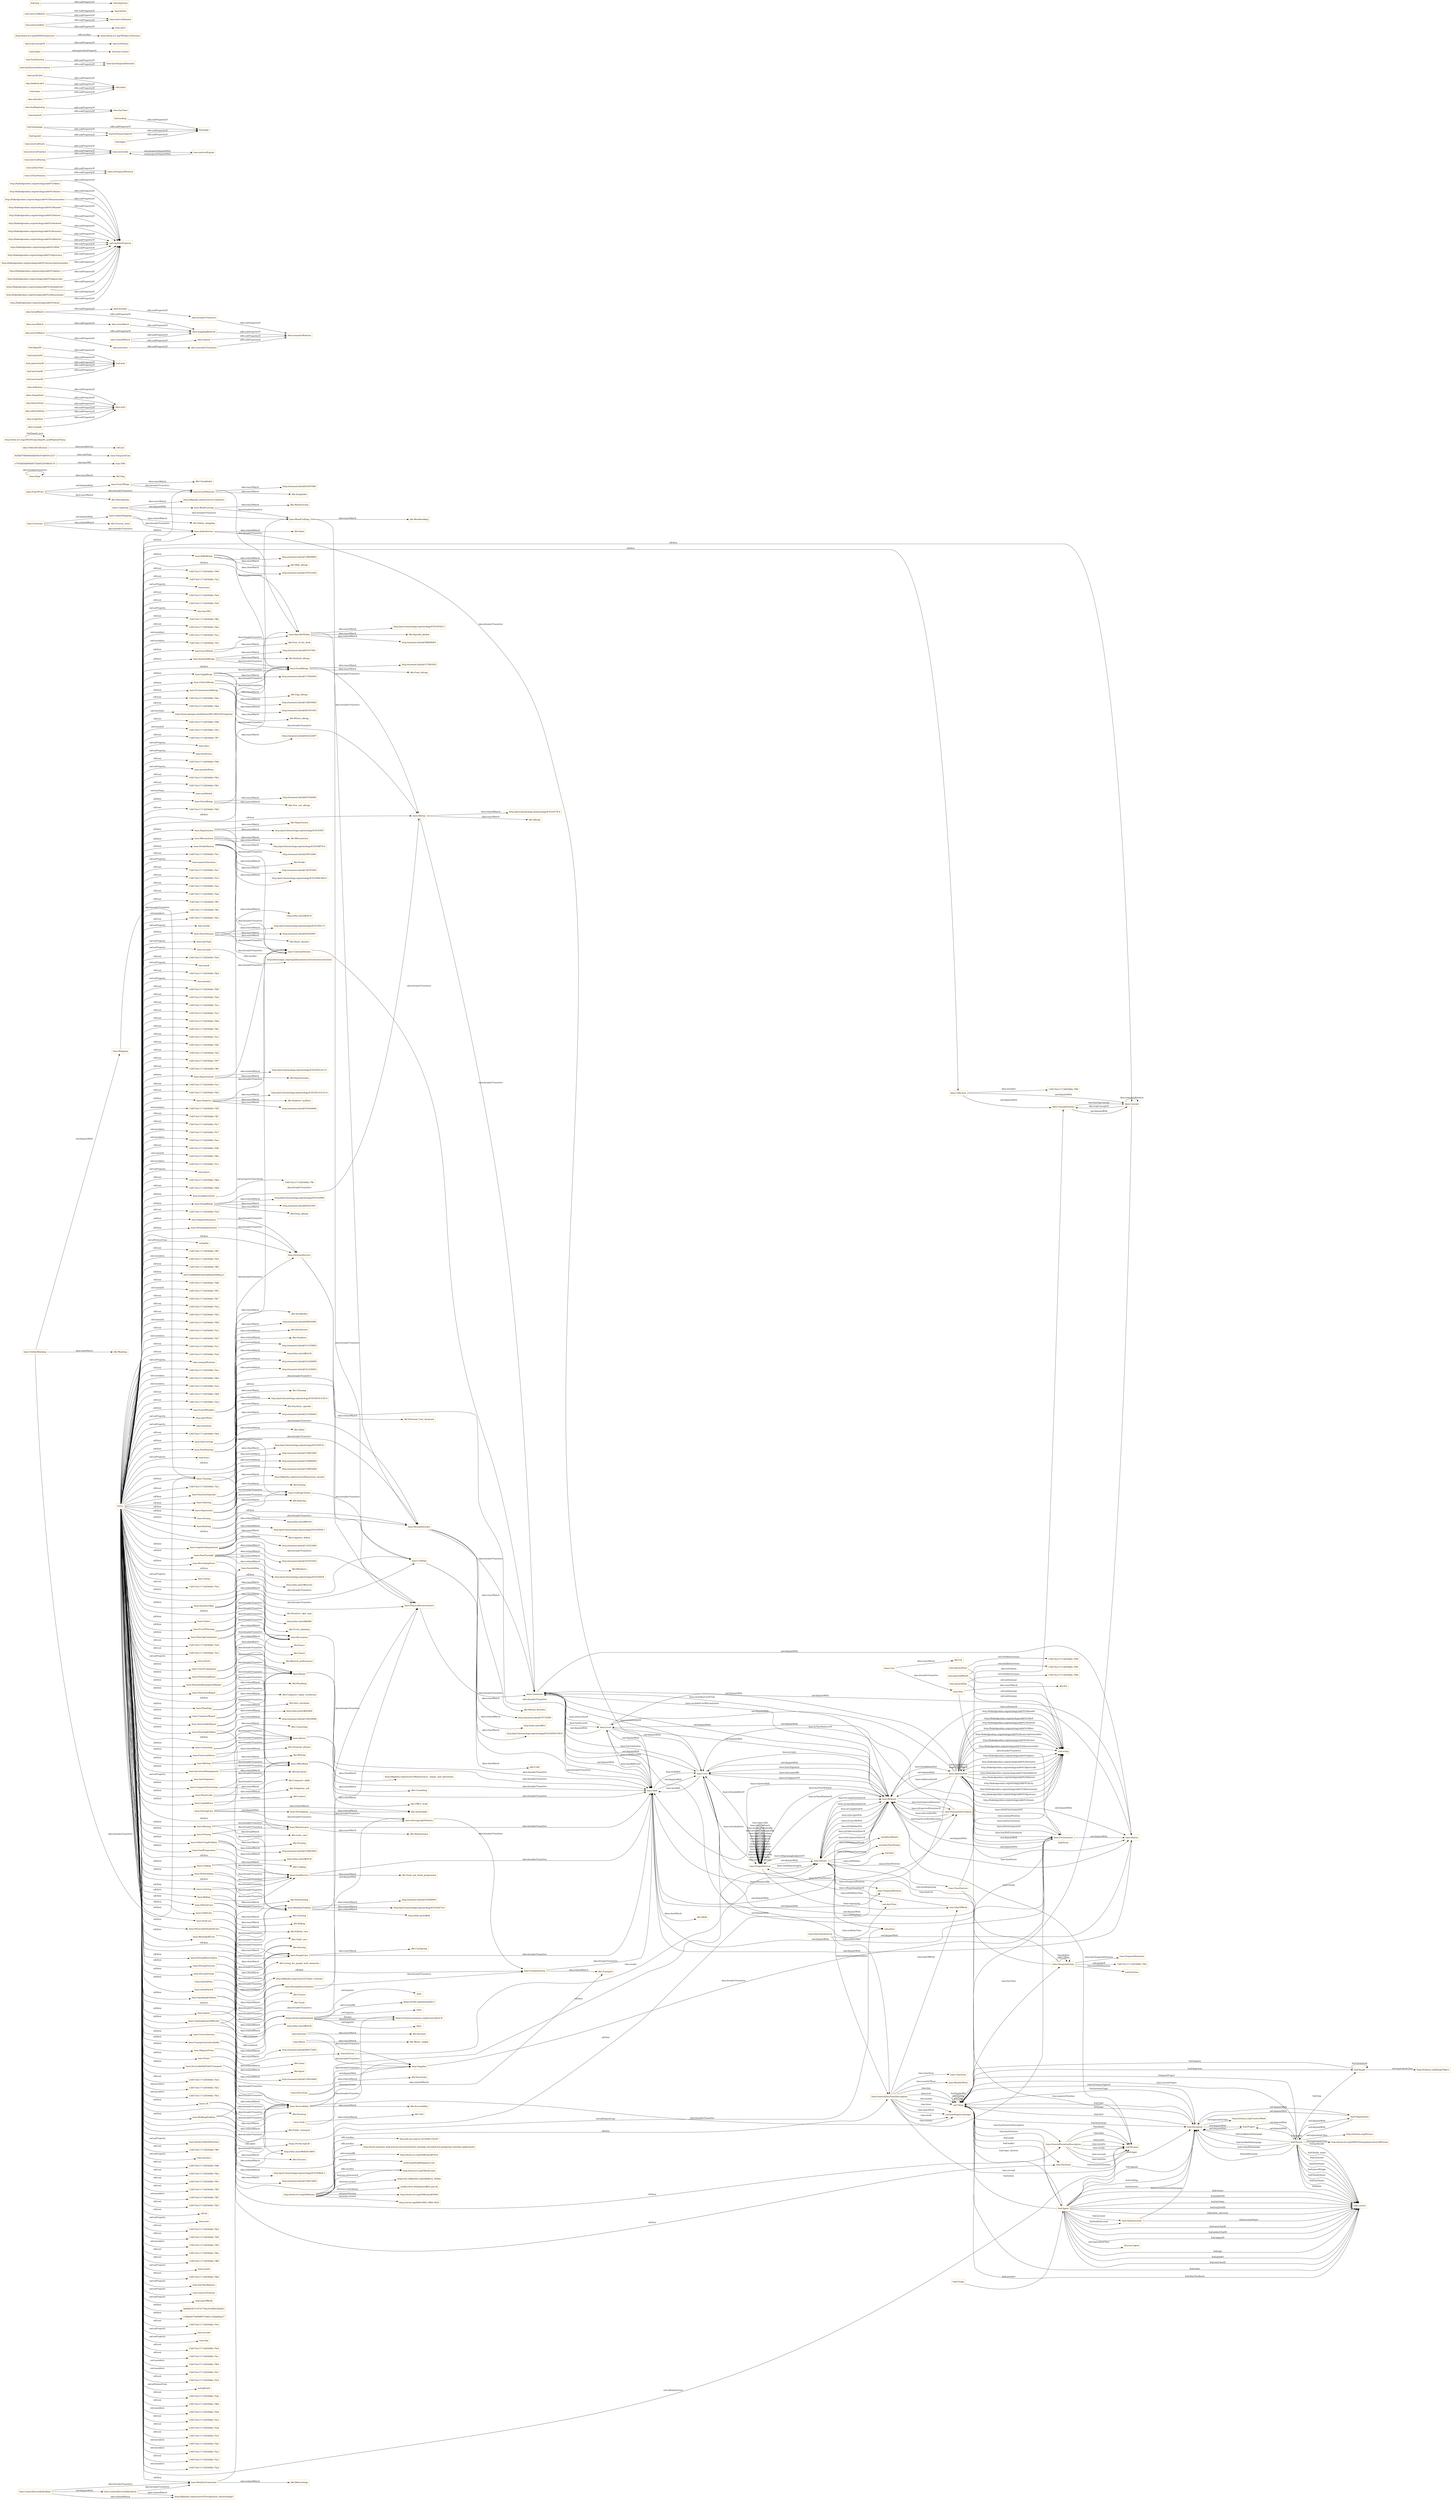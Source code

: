 digraph ar2dtool_diagram { 
rankdir=LR;
size="1501"
node [shape = rectangle, color="orange"]; "base:WalkingProblem" "base:Sports" "base:Mopping" "base:Diabetes" "base:Plumbing" "base:Cleaning" "base:Advice" "base:DrivingCars" "base:EnvironmentalAllergy" "base:InventoryManagement" "base:Hypotension" "base:Cooking" "base:PoorHearing" "base:EventPlanning" "base:CognitiveImpairment" "time:Instant" "base:HouseholdEquipmentRepair" "base:Allergy" "base:SalesService" "base:Rheumatism" "time:DayOfWeek" "base:CraftingClothes" "base:UnevenTerrain" "base:Crafting" "base:Carpeting" "base:TravelCompanion" "base:PersonalService" "base:Mowing" "base:DrivingHeavyVehicles" "time:ProperInterval" "base:Dogs" "base:Lift" "base:TransportationAvailable" "base:Recreation" "base:PerformingMusic" "base:PhysicallyDisabledCare" "base:Cats" "base:PhoneCalls" "base:DrivingTrucks" "base:FearOfDark" "base:PoorEyesight" "base:CommonDisease" "base:DancingCompanion" "base:DrivingTractors" "base:FearOfDogs" "base:MilkAllergy" "base:Groceries" "base:FoodPreparation" "base:DressingProblem" "base:SensitiveSkin" "base:RecordingNotes" "base:Tailoring" "base:Assembling" "base:Level" "base:Limitation" "base:ToiletUsingProblem" "base:SpecificPhobia" "base:Pruning" "base:DrivingWithTrailers" "base:StrokeHistory" "base:WoodCarving" "base:FearOfAnimals" "base:Maintenance" "base:AddressPart" "base:User" "base:Stairs" "base:MobilityProblem" "base:ComputerRepair" "base:Dishwashing" "base:SeafoodAllergy" "base:FoodAllergy" "base:ChildCare" "base:DrivingVans" "base:ClothesWashing" "base:OnlineShopping" "base:Accessibility" "base:ElderlyCare" "base:DrugAllergy" "base:HygieneAssitance" "base:MentallyIllCare" "base:Environment" "base:FoodService" "base:ClimbingStairsDifficulty" "base:Electricity" "base:EggAllergy" "base:Internet" "base:HeartDisease" "time:DurationDescription" "base:Transportation" "base:Status" "base:Counseling" "base:PeopleCare" "base:WeatherConstraint" "base:Writing" "base:FinancialAdvice" "base:Pets" "base:Water" "base:LimitedAccessibilityRain" "base:AutomobileRepair" "base:Games" "base:SickCare" "base:Tools" "base:GlutenAllergy" "base:SlipperyFloor" "base:Request" "base:FearOfCats" "base:MentalDisorder" "base:FearOfHeights" "base:Baking" "base:DrivingLightVehicles" "base:DressingAssistance" "base:OfficeWork" "base:PsychoticEpisode" "base:Hypertension" "base:SpeakingProblem" "base:NutsAllergy" "base:Knitting" "base:LimitedAccessibilitySnow" "base:ElectronicRepair" "base:AccessibleByPublicTransport" "base:Repair" "base:Skill" "base:Supplies" "base:HairCutting" "base:Catering" "base:LegalAdvice" "base:WoodCrafting" "base:ComputerProcessing" "base:PhysicalInconvenience" "base:Depression" "base:Sewing" "time:TimeZone" "time:GeneralDateTimeDescription" "time:DateTimeInterval" "time:TRS" "time:TemporalDuration" "time:Duration" "time:GeneralDurationDescription" "time:TimePosition" "time:TemporalPosition" "time:Interval" "time:TemporalEntity" "time:MonthOfYear" "e7054fd56d00d4973fa6025938fe0519" "9d38ef7686466ebbf36e016d059125e7" "time:TemporalUnit" "158574cf:17134f394fd:-7f8f" "skos:OrderedCollection" "skos:Collection" "skos:ConceptScheme" "skos:Concept" "foaf:Image" "foaf:Project" "foaf:Agent" "foaf:Document" "http://www.w3.org/2003/01/geo/wgs84_pos#SpatialThing" "foaf:OnlineAccount" "foaf:Person" "foaf:Organization" "foaf:Group" ; /*classes style*/
	"base:LimitedAccessibilityRain" -> "http://dbpedia.org/resource/Precipitation_(meteorology)" [ label = "skos:relatedMatch" ];
	"base:LimitedAccessibilityRain" -> "base:WeatherConstraint" [ label = "skos:broaderTransitive" ];
	"base:LimitedAccessibilityRain" -> "base:LimitedAccessibilitySnow" [ label = "owl:disjointWith" ];
	"base:FinancialAdvice" -> "dbr:Financial_adviser" [ label = "skos:relatedMatch" ];
	"base:FinancialAdvice" -> "base:Advice" [ label = "skos:broaderTransitive" ];
	"base:Water" -> "dbr:Water_supply" [ label = "skos:exactMatch" ];
	"base:Water" -> "base:Supplies" [ label = "skos:broaderTransitive" ];
	"skos:definition" -> "skos:note" [ label = "rdfs:subPropertyOf" ];
	"base:MobilityProblem" -> "http://who.int/icf#d4" [ label = "skos:relatedMatch" ];
	"base:MobilityProblem" -> "http://snomed.info/id/102490005" [ label = "skos:relatedMatch" ];
	"base:MobilityProblem" -> "http://purl.bioontology.org/ontology/ICD10/Z74.0" [ label = "skos:relatedMatch" ];
	"base:MobilityProblem" -> "base:PhysicalInconvenience" [ label = "skos:broaderTransitive" ];
	"foaf:skypeID" -> "foaf:nick" [ label = "rdfs:subPropertyOf" ];
	"skos:narrowerTransitive" -> "skos:semanticRelation" [ label = "rdfs:subPropertyOf" ];
	"http://linkedgeodata.org/ontology/addr%3Aflats" -> "owl:topDataProperty" [ label = "rdfs:subPropertyOf" ];
	"base:TransportationAvailable" -> "dbr:Transport" [ label = "skos:relatedMatch" ];
	"base:TransportationAvailable" -> "base:Accessibility" [ label = "skos:broaderTransitive" ];
	"base:DrivingLightVehicles" -> "base:Transportation" [ label = "skos:broaderTransitive" ];
	"base:FoodPreparation" -> "base:FoodService" [ label = "skos:broaderTransitive" ];
	"time:inDateTime" -> "time:inTemporalPosition" [ label = "rdfs:subPropertyOf" ];
	"base:Cats" -> "dbr:Cat" [ label = "skos:exactMatch" ];
	"base:Cats" -> "base:Pets" [ label = "skos:broaderTransitive" ];
	"base:PersonalService" -> "dbr:Personal_Care_Assistant" [ label = "skos:relatedMatch" ];
	"base:PersonalService" -> "base:Skill" [ label = "skos:broaderTransitive" ];
	"base:FearOfAnimals" -> "http://snomed.info/id/54307006" [ label = "skos:exactMatch" ];
	"base:FearOfAnimals" -> "dbr:Zoophobia" [ label = "skos:exactMatch" ];
	"base:FearOfAnimals" -> "base:SpecificPhobia" [ label = "skos:broaderTransitive" ];
	"base:Dishwashing" -> "dbr:Dishwashing" [ label = "skos:exactMatch" ];
	"base:Dishwashing" -> "base:FoodService" [ label = "skos:broaderTransitive" ];
	"base:SpecificPhobia" -> "http://snomed.info/id/386808001" [ label = "skos:relatedMatch" ];
	"base:SpecificPhobia" -> "http://purl.bioontology.org/ontology/ICD10/F40.2" [ label = "skos:exactMatch" ];
	"base:SpecificPhobia" -> "dbr:Specific_phobia" [ label = "skos:exactMatch" ];
	"base:SpecificPhobia" -> "base:MentalDisorder" [ label = "skos:broaderTransitive" ];
	"skos:mappingRelation" -> "skos:semanticRelation" [ label = "rdfs:subPropertyOf" ];
	"base:Mowing" -> "base:Maintenance" [ label = "skos:broaderTransitive" ];
	"base:Mowing" -> "dbc:Lawn_care" [ label = "skos:broadMatch" ];
	"base:FearOfCats" -> "dbr:Ailurophobia" [ label = "skos:exactMatch" ];
	"base:FearOfCats" -> "base:FearOfAnimals" [ label = "skos:broaderTransitive" ];
	"base:FearOfCats" -> "base:FearOfDogs" [ label = "owl:disjointWith" ];
	"base:FearOfHeights" -> "http://snomed.info/id/58963008" [ label = "skos:exactMatch" ];
	"base:FearOfHeights" -> "dbr:Acrophobia" [ label = "skos:exactMatch" ];
	"base:FearOfHeights" -> "base:SpecificPhobia" [ label = "skos:broaderTransitive" ];
	"https://w3id.org/timebank" -> "https://w3id.org/timebank/0.2" [ label = "owl:versionIRI" ];
	"https://w3id.org/timebank" -> "time:" [ label = "owl:imports" ];
	"https://w3id.org/timebank" -> "https://creativecommons.org/licenses/by/4.0/" [ label = "dcterms:license" ];
	"https://w3id.org/timebank" -> "skos:" [ label = "owl:imports" ];
	"https://w3id.org/timebank" -> "https://creativecommons.org/licenses/by/4.0/" [ label = ":license" ];
	"https://w3id.org/timebank" -> "foaf:" [ label = "owl:imports" ];
	"base:FearOfDark" -> "dbr:Fear_of_the_dark" [ label = "skos:exactMatch" ];
	"base:FearOfDark" -> "base:SpecificPhobia" [ label = "skos:broaderTransitive" ];
	"time:intervalStarts" -> "time:intervalIn" [ label = "rdfs:subPropertyOf" ];
	"skos:broader" -> "skos:broaderTransitive" [ label = "rdfs:subPropertyOf" ];
	"base:PhysicallyDisabledCare" -> "dbr:Nursing" [ label = "skos:closeMatch" ];
	"base:PhysicallyDisabledCare" -> "base:PeopleCare" [ label = "skos:broaderTransitive" ];
	"base:PoorEyesight" -> "http://snomed.info/id/105597003" [ label = "skos:relatedMatch" ];
	"base:PoorEyesight" -> "dbr:Blindness" [ label = "skos:relatedMatch" ];
	"base:PoorEyesight" -> "base:PhysicalInconvenience" [ label = "skos:broaderTransitive" ];
	"base:PoorEyesight" -> "http://purl.bioontology.org/ontology/ICD10/H54" [ label = "skos:relatedMatch" ];
	"base:PoorEyesight" -> "http://who.int/icf#b2102" [ label = "skos:relatedMatch" ];
	"skos:ConceptScheme" -> "skos:Concept" [ label = "owl:disjointWith" ];
	"base:Lift" -> "dbr:Elevator" [ label = "skos:exactMatch" ];
	"base:Lift" -> "base:Accessibility" [ label = "skos:broaderTransitive" ];
	"base:Lift" -> "https://w3id.org/Lift" [ label = "rdfs:label" ];
	"time:intervalIn" -> "time:intervalEquals" [ label = "owl:propertyDisjointWith" ];
	"base:DrivingTractors" -> "dbr:Tractor" [ label = "skos:relatedMatch" ];
	"base:DrivingTractors" -> "base:DrivingHeavyVehicles" [ label = "skos:broaderTransitive" ];
	"foaf:weblog" -> "foaf:page" [ label = "rdfs:subPropertyOf" ];
	"http://linkedgeodata.org/ontology/addr%3Astate" -> "owl:topDataProperty" [ label = "rdfs:subPropertyOf" ];
	"base:AccessibleByPublicTransport" -> "dbr:Public_transport" [ label = "skos:relatedMatch" ];
	"base:AccessibleByPublicTransport" -> "base:Accessibility" [ label = "skos:broaderTransitive" ];
	"http://www.w3.org/2006/time" -> "http://orcid.org/0000-0002-3884-3420" [ label = "dcterms:creator" ];
	"http://www.w3.org/2006/time" -> "http://www.w3.org/TR/owl-time" [ label = "rdfs:seeAlso" ];
	"http://www.w3.org/2006/time" -> "http://dx.doi.org/10.3233/SW-150187" [ label = "rdfs:seeAlso" ];
	"http://www.w3.org/2006/time" -> "http://www.semantic-web-journal.net/content/time-ontology-extended-non-gregorian-calendar-applications" [ label = "rdfs:seeAlso" ];
	"http://www.w3.org/2006/time" -> "http://www.w3.org/TR/owl-time" [ label = "dcterms:isVersionOf" ];
	"http://www.w3.org/2006/time" -> "http://www.w3.org/2006/time#2016" [ label = "owl:versionIRI" ];
	"http://www.w3.org/2006/time" -> "mailto:panfeng66@gmail.com" [ label = "dcterms:creator" ];
	"http://www.w3.org/2006/time" -> "https://en.wikipedia.org/wiki/Jerry_Hobbs" [ label = "dcterms:creator" ];
	"http://www.w3.org/2006/time" -> "mailto:chris.little@metoffice.gov.uk" [ label = "dcterms:contributor" ];
	"http://www.w3.org/2006/time" -> "http://www.w3.org/2006/time#2006" [ label = "owl:priorVersion" ];
	"http://www.w3.org/2006/time" -> "https://creativecommons.org/licenses/by/4.0/" [ label = "dcterms:license" ];
	"skos:broadMatch" -> "skos:broader" [ label = "rdfs:subPropertyOf" ];
	"skos:broadMatch" -> "skos:mappingRelation" [ label = "rdfs:subPropertyOf" ];
	"base:SpeakingProblem" -> "http://who.int/icf#d330" [ label = "skos:relatedMatch" ];
	"base:SpeakingProblem" -> "http://snomed.info/id/286372005" [ label = "skos:exactMatch" ];
	"base:SpeakingProblem" -> "base:PhysicalInconvenience" [ label = "skos:broaderTransitive" ];
	"base:Diabetes" -> "http://snomed.info/id/191044006" [ label = "skos:exactMatch" ];
	"base:Diabetes" -> "http://purl.bioontology.org/ontology/ICD10/E10-E14.9" [ label = "skos:exactMatch" ];
	"base:Diabetes" -> "dbr:Diabetes_mellitus" [ label = "skos:exactMatch" ];
	"base:Diabetes" -> "base:CommonDisease" [ label = "skos:broaderTransitive" ];
	"base:hasAddressPart" -> "158574cf:17134f394fd:-7ffc" [ label = "owl:propertyChainAxiom" ];
	"base:Electricity" -> "dbr:Electricity" [ label = "skos:relatedMatch" ];
	"base:Electricity" -> "base:Supplies" [ label = "skos:broaderTransitive" ];
	"skos:related" -> "skos:semanticRelation" [ label = "rdfs:subPropertyOf" ];
	"base:Pets" -> "dbr:Pet" [ label = "skos:exactMatch" ];
	"base:Pets" -> "base:Environment" [ label = "skos:broaderTransitive" ];
	"base:WalkingProblem" -> "http://who.int/icf#d450-d469" [ label = "skos:relatedMatch" ];
	"base:WalkingProblem" -> "http://purl.bioontology.org/ontology/ICD10/R26.2" [ label = "skos:relatedMatch" ];
	"base:WalkingProblem" -> "http://snomed.info/id/156615004" [ label = "skos:exactMatch" ];
	"base:WalkingProblem" -> "base:MobilityProblem" [ label = "skos:broaderTransitive" ];
	"time:hasBeginning" -> "time:hasTime" [ label = "rdfs:subPropertyOf" ];
	"base:DrivingTrucks" -> "dbr:Truck" [ label = "skos:relatedMatch" ];
	"base:DrivingTrucks" -> "base:DrivingHeavyVehicles" [ label = "skos:broaderTransitive" ];
	"base:CognitiveImpairment" -> "http://who.int/icf#b164" [ label = "skos:relatedMatch" ];
	"base:CognitiveImpairment" -> "base:MentalDisorder" [ label = "skos:broaderTransitive" ];
	"base:CognitiveImpairment" -> "http://purl.bioontology.org/ontology/ICD10/F06.7" [ label = "skos:relatedMatch" ];
	"base:CognitiveImpairment" -> "dbr:Cognitive_deficit" [ label = "skos:exactMatch" ];
	"base:CognitiveImpairment" -> "http://snomed.info/id/110352000" [ label = "skos:relatedMatch" ];
	"base:PeopleCare" -> "dbc:Caregiving" [ label = "skos:exactMatch" ];
	"base:PeopleCare" -> "base:Skill" [ label = "skos:broaderTransitive" ];
	"base:ClothesWashing" -> "dbr:Washing" [ label = "skos:closeMatch" ];
	"base:ClothesWashing" -> "base:Cleaning" [ label = "skos:broaderTransitive" ];
	"base:ClothesWashing" -> "base:Mopping" [ label = "owl:disjointWith" ];
	"foaf:icqChatID" -> "foaf:nick" [ label = "rdfs:subPropertyOf" ];
	"skos:changeNote" -> "skos:note" [ label = "rdfs:subPropertyOf" ];
	"base:Dogs" -> "dbr:Dog" [ label = "skos:exactMatch" ];
	"base:Dogs" -> "base:Dogs" [ label = "skos:broaderTransitive" ];
	"skos:prefLabel" -> "rdfs:label" [ label = "rdfs:subPropertyOf" ];
	"base:EggAllergy" -> "http://snomed.info/id/138050005" [ label = "skos:relatedMatch" ];
	"base:EggAllergy" -> "http://snomed.info/id/157802003" [ label = "skos:exactMatch" ];
	"base:EggAllergy" -> "dbr:Egg_allergy" [ label = "skos:exactMatch" ];
	"base:EggAllergy" -> "base:FoodAllergy" [ label = "skos:broaderTransitive" ];
	"time:hasDuration" -> "time:hasTemporalDuration" [ label = "rdfs:subPropertyOf" ];
	"foaf:homepage" -> "foaf:page" [ label = "rdfs:subPropertyOf" ];
	"foaf:homepage" -> "foaf:isPrimaryTopicOf" [ label = "rdfs:subPropertyOf" ];
	"base:Mopping" -> "base:Cleaning" [ label = "skos:broaderTransitive" ];
	"base:UnevenTerrain" -> "base:Accessibility" [ label = "skos:broaderTransitive" ];
	"base:HeartDisease" -> "dbr:Heart_disease" [ label = "skos:exactMatch" ];
	"base:HeartDisease" -> "http://who.int/icf#b410" [ label = "skos:relatedMatch" ];
	"base:HeartDisease" -> "base:CommonDisease" [ label = "skos:broaderTransitive" ];
	"base:HeartDisease" -> "http://snomed.info/id/56265001" [ label = "skos:exactMatch" ];
	"base:HeartDisease" -> "http://purl.bioontology.org/ontology/ICD10/I51.9" [ label = "skos:relatedMatch" ];
	"base:Accessibility" -> "dbr:Accessibility" [ label = "skos:exactMatch" ];
	"base:Accessibility" -> "base:Environment" [ label = "skos:broaderTransitive" ];
	"base:Accessibility" -> "base:Supplies" [ label = "owl:disjointWith" ];
	"http://linkedgeodata.org/ontology/addr%3Ahousenumber" -> "owl:topDataProperty" [ label = "rdfs:subPropertyOf" ];
	"time:ProperInterval" -> "time:Instant" [ label = "owl:disjointWith" ];
	"skos:broaderTransitive" -> "skos:semanticRelation" [ label = "rdfs:subPropertyOf" ];
	"base:Baking" -> "dbr:Baking" [ label = "skos:exactMatch" ];
	"base:Baking" -> "base:FoodService" [ label = "skos:broaderTransitive" ];
	"base:DrivingCars" -> "dbr:Automobile" [ label = "skos:relatedMatch" ];
	"base:DrivingCars" -> "base:DrivingLightVehicles" [ label = "skos:broaderTransitive" ];
	"base:DrivingCars" -> "base:DrivingVans" [ label = "owl:disjointWith" ];
	"base:ComputerRepair" -> "dbr:Computer_repair_technician" [ label = "skos:relatedMatch" ];
	"base:ComputerRepair" -> "base:Repair" [ label = "skos:broaderTransitive" ];
	"base:ElectronicRepair" -> "base:Repair" [ label = "skos:broaderTransitive" ];
	"base:FearOfDogs" -> "dbr:Cynophobia" [ label = "skos:exactMatch" ];
	"base:FearOfDogs" -> "base:FearOfAnimals" [ label = "skos:broaderTransitive" ];
	"base:Maintenance" -> "dbc:Maintenance" [ label = "skos:exactMatch" ];
	"base:Maintenance" -> "base:Skill" [ label = "skos:broaderTransitive" ];
	"base:Tools" -> "dbr:Tool" [ label = "skos:relatedMatch" ];
	"base:Tools" -> "base:Supplies" [ label = "skos:broaderTransitive" ];
	"http://linkedgeodata.org/ontology/addr%3Ahamlet" -> "owl:topDataProperty" [ label = "rdfs:subPropertyOf" ];
	"skos:narrowMatch" -> "skos:narrower" [ label = "rdfs:subPropertyOf" ];
	"skos:narrowMatch" -> "skos:mappingRelation" [ label = "rdfs:subPropertyOf" ];
	"base:Allergy" -> "http://purl.bioontology.org/ontology/ICD10/T78.4" [ label = "skos:relatedMatch" ];
	"base:Allergy" -> "dbr:Allergy" [ label = "skos:exactMatch" ];
	"base:Allergy" -> "base:Limitation" [ label = "skos:broaderTransitive" ];
	"skos:hiddenLabel" -> "rdfs:label" [ label = "rdfs:subPropertyOf" ];
	"base:Pruning" -> "dbr:Pruning" [ label = "skos:exactMatch" ];
	"base:Pruning" -> "base:Maintenance" [ label = "skos:broaderTransitive" ];
	"base:WeatherConstraint" -> "dbr:Meteorology" [ label = "skos:relatedMatch" ];
	"base:WeatherConstraint" -> "base:Accessibility" [ label = "skos:broaderTransitive" ];
	"base:HouseholdEquipmentRepair" -> "base:Repair" [ label = "skos:broaderTransitive" ];
	"foaf:maker" -> "dcterms:creator" [ label = "owl:equivalentProperty" ];
	"base:PerformingMusic" -> "dbr:Musical_performance" [ label = "skos:closeMatch" ];
	"base:PerformingMusic" -> "base:Recreation" [ label = "skos:broaderTransitive" ];
	"skos:topConceptOf" -> "skos:inScheme" [ label = "rdfs:subPropertyOf" ];
	"base:ClimbingStairsDifficulty" -> "http://who.int/icf#d450-d469" [ label = "skos:relatedMatch" ];
	"base:ClimbingStairsDifficulty" -> "http://snomed.info/id/129016000" [ label = "skos:relatedMatch" ];
	"base:ClimbingStairsDifficulty" -> "base:MobilityProblem" [ label = "skos:broaderTransitive" ];
	"base:DrivingHeavyVehicles" -> "base:Transportation" [ label = "skos:broaderTransitive" ];
	"base:DrivingHeavyVehicles" -> "base:DrivingLightVehicles" [ label = "owl:disjointWith" ];
	"base:Depression" -> "base:MentalDisorder" [ label = "skos:broaderTransitive" ];
	"base:Depression" -> "http://snomed.info/id/154966009" [ label = "skos:narrowMatch" ];
	"base:Depression" -> "http://snomed.info/id/154965008" [ label = "skos:narrowMatch" ];
	"base:Depression" -> "http://dbpedia.org/resource/Depression_(mood)" [ label = "skos:exactMatch" ];
	"base:Depression" -> "http://purl.bioontology.org/ontology/ICD10/F32" [ label = "skos:closeMatch" ];
	"base:Depression" -> "http://snomed.info/id/154967000" [ label = "skos:narrowMatch" ];
	"http://www.w3.org/2004/02/skos/core" -> "http://www.w3.org/TR/skos-reference/" [ label = "rdfs:seeAlso" ];
	"base:Rheumatism" -> "http://purl.bioontology.org/ontology/ICD10/M79.0" [ label = "skos:relatedMatch" ];
	"base:Rheumatism" -> "http://snomed.info/id/29913006" [ label = "skos:exactMatch" ];
	"base:Rheumatism" -> "dbr:Rheumatism" [ label = "skos:exactMatch" ];
	"base:Rheumatism" -> "base:CommonDisease" [ label = "skos:broaderTransitive" ];
	"time:intervalFinishes" -> "time:intervalIn" [ label = "rdfs:subPropertyOf" ];
	"foaf:openid" -> "foaf:isPrimaryTopicOf" [ label = "rdfs:subPropertyOf" ];
	"base:OnlineShopping" -> "dbr:Online_shopping" [ label = "skos:relatedMatch" ];
	"base:OnlineShopping" -> "base:SalesService" [ label = "skos:broaderTransitive" ];
	"base:FoodService" -> "dbc:Food_and_drink_preparation" [ label = "skos:exactMatch" ];
	"base:FoodService" -> "base:Skill" [ label = "skos:broaderTransitive" ];
	"time:hasEnd" -> "time:hasTime" [ label = "rdfs:subPropertyOf" ];
	"http://linkedgeodata.org/ontology/addr%3Astreet" -> "owl:topDataProperty" [ label = "rdfs:subPropertyOf" ];
	"skos:relatedMatch" -> "skos:related" [ label = "rdfs:subPropertyOf" ];
	"skos:relatedMatch" -> "skos:mappingRelation" [ label = "rdfs:subPropertyOf" ];
	"base:Writing" -> "dbc:Writing" [ label = "skos:exactMatch" ];
	"base:Writing" -> "base:OfficeWork" [ label = "skos:broaderTransitive" ];
	"base:PhysicalInconvenience" -> "base:Limitation" [ label = "skos:broaderTransitive" ];
	"base:Sewing" -> "dbr:Sewing" [ label = "skos:closeMatch" ];
	"base:Sewing" -> "base:CraftingClothes" [ label = "skos:broaderTransitive" ];
	"base:AddressPart" -> "base:Level" [ label = "owl:disjointWith" ];
	"base:AddressPart" -> "base:Request" [ label = "owl:disjointWith" ];
	"base:AddressPart" -> "base:Limitation" [ label = "owl:disjointWith" ];
	"base:AddressPart" -> "base:Environment" [ label = "owl:disjointWith" ];
	"base:AddressPart" -> "base:Status" [ label = "owl:disjointWith" ];
	"base:AddressPart" -> "base:Skill" [ label = "owl:disjointWith" ];
	"base:SensitiveSkin" -> "http://who.int/icf#b840" [ label = "skos:relatedMatch" ];
	"base:SensitiveSkin" -> "dbr:Sensitive_skin_type" [ label = "skos:exactMatch" ];
	"base:SensitiveSkin" -> "base:PhysicalInconvenience" [ label = "skos:broaderTransitive" ];
	"http://linkedgeodata.org/ontology/addr%3Asuburb" -> "owl:topDataProperty" [ label = "rdfs:subPropertyOf" ];
	"time:generalDay" -> "158574cf:17134f394fd:-7f96" [ label = "owl:withRestrictions" ];
	"time:generalDay" -> "xsd:string" [ label = "owl:onDatatype" ];
	"base:DrivingVans" -> "dbr:Automobile" [ label = "skos:relatedMatch" ];
	"base:DrivingVans" -> "base:DrivingLightVehicles" [ label = "skos:broaderTransitive" ];
	"base:Repair" -> "http://dbpedia.org/resource/Maintenance,_repair,_and_operations" [ label = "skos:closeMatch" ];
	"base:Repair" -> "base:Skill" [ label = "skos:broaderTransitive" ];
	"base:SalesService" -> "dbr:Sales" [ label = "skos:relatedMatch" ];
	"base:SalesService" -> "base:Skill" [ label = "skos:broaderTransitive" ];
	"base:SeafoodAllergy" -> "http://snomed.info/id/91937001" [ label = "skos:exactMatch" ];
	"base:SeafoodAllergy" -> "dbr:Seafood_allergy" [ label = "skos:exactMatch" ];
	"base:SeafoodAllergy" -> "base:FoodAllergy" [ label = "skos:broaderTransitive" ];
	"base:Skill" -> "dbc:Skills" [ label = "skos:closeMatch" ];
	"base:Skill" -> "base:User" [ label = "owl:disjointWith" ];
	"base:Skill" -> "base:Status" [ label = "owl:disjointWith" ];
	"time:generalMonth" -> "158574cf:17134f394fd:-7f95" [ label = "owl:withRestrictions" ];
	"time:generalMonth" -> "xsd:string" [ label = "owl:onDatatype" ];
	"base:EnvironmentalAllergy" -> "http://snomed.info/id/426232007" [ label = "skos:exactMatch" ];
	"base:EnvironmentalAllergy" -> "base:Allergy" [ label = "skos:broaderTransitive" ];
	"base:MilkAllergy" -> "http://snomed.info/id/138049005" [ label = "skos:relatedMatch" ];
	"base:MilkAllergy" -> "dbr:Milk_allergy" [ label = "skos:exactMatch" ];
	"base:MilkAllergy" -> "http://snomed.info/id/197021003" [ label = "skos:closeMatch" ];
	"base:MilkAllergy" -> "base:FoodAllergy" [ label = "skos:broaderTransitive" ];
	"base:MentalDisorder" -> "dbr:Mental_disorder" [ label = "skos:exactMatch" ];
	"base:MentalDisorder" -> "http://snomed.info/id/74732009" [ label = "skos:exactMatch" ];
	"base:MentalDisorder" -> "base:Limitation" [ label = "skos:broaderTransitive" ];
	"base:MentalDisorder" -> "http://who.int/icf#b1" [ label = "skos:relatedMatch" ];
	"base:MentalDisorder" -> "http://purl.bioontology.org/ontology/ICD10/F00-F99.9" [ label = "skos:closeMatch" ];
	"base:Hypertension" -> "http://purl.bioontology.org/ontology/ICD10/I10-I15.9" [ label = "skos:relatedMatch" ];
	"base:Hypertension" -> "dbr:Hypertension" [ label = "skos:exactMatch" ];
	"base:Hypertension" -> "base:CommonDisease" [ label = "skos:broaderTransitive" ];
	"http://linkedgeodata.org/ontology/addr%3Acountry" -> "owl:topDataProperty" [ label = "rdfs:subPropertyOf" ];
	"base:PsychoticEpisode" -> "http://purl.bioontology.org/ontology/ICD10/F20-F29.9" [ label = "skos:relatedMatch" ];
	"base:PsychoticEpisode" -> "dbr:Psychotic_episode" [ label = "skos:exactMatch" ];
	"base:PsychoticEpisode" -> "http://snomed.info/id/231436002" [ label = "skos:closeMatch" ];
	"base:PsychoticEpisode" -> "base:MentalDisorder" [ label = "skos:broaderTransitive" ];
	"base:Plumbing" -> "dbr:Plumbing" [ label = "skos:relatedMatch" ];
	"base:Plumbing" -> "base:Repair" [ label = "skos:broaderTransitive" ];
	"base:ComputerProcessing" -> "dbr:Computer_skills" [ label = "skos:exactMatch" ];
	"base:ComputerProcessing" -> "base:OfficeWork" [ label = "skos:broaderTransitive" ];
	"foaf:Image" -> "http://schema.org/ImageObject" [ label = "owl:equivalentClass" ];
	"foaf:Person" -> "foaf:Project" [ label = "owl:disjointWith" ];
	"foaf:Person" -> "http://schema.org/Person" [ label = "owl:equivalentClass" ];
	"foaf:Person" -> "http://www.w3.org/2000/10/swap/pim/contact#Person" [ label = "owl:equivalentClass" ];
	"foaf:Person" -> "foaf:Organization" [ label = "owl:disjointWith" ];
	"base:Crafting" -> "dbr:Craft" [ label = "skos:closeMatch" ];
	"base:Crafting" -> "base:Skill" [ label = "skos:broaderTransitive" ];
	"base:ToiletUsingProblem" -> "http://who.int/icf#d530" [ label = "skos:relatedMatch" ];
	"base:ToiletUsingProblem" -> "http://snomed.info/id/129045003" [ label = "skos:relatedMatch" ];
	"base:ToiletUsingProblem" -> "base:MobilityProblem" [ label = "skos:broaderTransitive" ];
	"foaf:name" -> "rdfs:label" [ label = "rdfs:subPropertyOf" ];
	"base:MentallyIllCare" -> "dbr:Caring_for_people_with_dementia" [ label = "skos:narrowMatch" ];
	"base:MentallyIllCare" -> "base:PeopleCare" [ label = "skos:broaderTransitive" ];
	"http://linkedgeodata.org/ontology/addr%3Adistrict" -> "owl:topDataProperty" [ label = "rdfs:subPropertyOf" ];
	"base:Assembling" -> "base:Crafting" [ label = "skos:broaderTransitive" ];
	"base:isSubPartOf" -> "https://w3id.org/timebank" [ label = "rdfs:comment" ];
	"time:seconds" -> "http://www.bipm.org/en/publications/si-brochure/second.html" [ label = "rdfs:seeAlso" ];
	"http://linkedgeodata.org/ontology/addr%3Afull" -> "owl:topDataProperty" [ label = "rdfs:subPropertyOf" ];
	"base:Stairs" -> "dbr:Stairway" [ label = "skos:exactMatch" ];
	"base:Stairs" -> "base:Accessibility" [ label = "skos:broaderTransitive" ];
	"base:SickCare" -> "dbr:Nursing" [ label = "skos:closeMatch" ];
	"base:SickCare" -> "base:PeopleCare" [ label = "skos:broaderTransitive" ];
	"skos:historyNote" -> "skos:note" [ label = "rdfs:subPropertyOf" ];
	"http://linkedgeodata.org/ontology/addr%3Aprovince" -> "owl:topDataProperty" [ label = "rdfs:subPropertyOf" ];
	"skos:editorialNote" -> "skos:note" [ label = "rdfs:subPropertyOf" ];
	"time:hasDurationDescription" -> "time:hasTemporalDuration" [ label = "rdfs:subPropertyOf" ];
	"base:Sports" -> "dbr:Sport" [ label = "skos:relatedMatch" ];
	"base:Sports" -> "dbt:Game" [ label = "skos:relatedMatch" ];
	"base:Sports" -> "base:Recreation" [ label = "skos:broaderTransitive" ];
	"base:DressingProblem" -> "http://who.int/icf#d5400" [ label = "skos:relatedMatch" ];
	"base:DressingProblem" -> "http://snomed.info/id/129039006" [ label = "skos:relatedMatch" ];
	"base:DressingProblem" -> "base:MobilityProblem" [ label = "skos:broaderTransitive" ];
	"base:ChildCare" -> "dbr:Child_care" [ label = "skos:exactMatch" ];
	"base:ChildCare" -> "base:PeopleCare" [ label = "skos:broaderTransitive" ];
	"base:TravelCompanion" -> "dbr:Travel" [ label = "skos:relatedMatch" ];
	"base:TravelCompanion" -> "base:Recreation" [ label = "skos:broaderTransitive" ];
	"foaf:yahooChatID" -> "foaf:nick" [ label = "rdfs:subPropertyOf" ];
	"foaf:aimChatID" -> "foaf:nick" [ label = "rdfs:subPropertyOf" ];
	"base:Carpeting" -> "http://dbpedia.org/resource/:Carpentry" [ label = "skos:exactMatch" ];
	"base:Carpeting" -> "base:WoodCrafting" [ label = "skos:broaderTransitive" ];
	"base:Carpeting" -> "base:WoodCarving" [ label = "owl:disjointWith" ];
	"time:intervalBefore" -> "time:intervalDisjoint" [ label = "rdfs:subPropertyOf" ];
	"time:intervalBefore" -> "time:before" [ label = "rdfs:subPropertyOf" ];
	"skos:exactMatch" -> "skos:closeMatch" [ label = "rdfs:subPropertyOf" ];
	"base:NutsAllergy" -> "dbr:Tree_nut_allergy" [ label = "skos:narrowMatch" ];
	"base:NutsAllergy" -> "http://snomed.info/id/91934008" [ label = "skos:exactMatch" ];
	"base:NutsAllergy" -> "base:FoodAllergy" [ label = "skos:broaderTransitive" ];
	"base:Supplies" -> "base:Environment" [ label = "skos:broaderTransitive" ];
	"time:intervalEquals" -> "time:intervalIn" [ label = "owl:propertyDisjointWith" ];
	"base:Request" -> "base:User" [ label = "owl:disjointWith" ];
	"base:Request" -> "base:Status" [ label = "owl:disjointWith" ];
	"base:Request" -> "base:Skill" [ label = "owl:disjointWith" ];
	"http://linkedgeodata.org/ontology/addr%3Aconscriptionnumber" -> "owl:topDataProperty" [ label = "rdfs:subPropertyOf" ];
	"base:Games" -> "base:Recreation" [ label = "skos:broaderTransitive" ];
	"base:FoodAllergy" -> "http://snomed.info/id/157801005" [ label = "skos:exactMatch" ];
	"base:FoodAllergy" -> "dbr:Food_allergy" [ label = "skos:exactMatch" ];
	"base:FoodAllergy" -> "base:Allergy" [ label = "skos:broaderTransitive" ];
	"skos:scopeNote" -> "skos:note" [ label = "rdfs:subPropertyOf" ];
	"base:Knitting" -> "dbr:Knitting" [ label = "skos:exactMatch" ];
	"base:Knitting" -> "base:CraftingClothes" [ label = "skos:broaderTransitive" ];
	"skos:altLabel" -> "rdfs:label" [ label = "rdfs:subPropertyOf" ];
	"skos:narrower" -> "skos:narrowerTransitive" [ label = "rdfs:subPropertyOf" ];
	"base:GlutenAllergy" -> "http://snomed.info/id/441831003" [ label = "skos:relatedMatch" ];
	"base:GlutenAllergy" -> "dbr:Wheat_allergy" [ label = "skos:closeMatch" ];
	"base:GlutenAllergy" -> "base:FoodAllergy" [ label = "skos:broaderTransitive" ];
	"foaf:Organization" -> "foaf:Document" [ label = "owl:disjointWith" ];
	"foaf:Organization" -> "foaf:Person" [ label = "owl:disjointWith" ];
	"http://linkedgeodata.org/ontology/addr%3Aplace" -> "owl:topDataProperty" [ label = "rdfs:subPropertyOf" ];
	"base:SlipperyFloor" -> "base:Accessibility" [ label = "skos:broaderTransitive" ];
	"base:LegalAdvice" -> "dbr:Lawyer" [ label = "skos:relatedMatch" ];
	"base:LegalAdvice" -> "base:Advice" [ label = "skos:broaderTransitive" ];
	"http://linkedgeodata.org/ontology/addr%3Apostcode" -> "owl:topDataProperty" [ label = "rdfs:subPropertyOf" ];
	"base:Environment" -> "base:Request" [ label = "owl:disjointWith" ];
	"base:Environment" -> "base:Limitation" [ label = "owl:disjointWith" ];
	"base:Environment" -> "base:Status" [ label = "owl:disjointWith" ];
	"base:Environment" -> "base:Skill" [ label = "owl:disjointWith" ];
	"base:Environment" -> "base:User" [ label = "owl:disjointWith" ];
	"base:Environment" -> "base:Level" [ label = "owl:disjointWith" ];
	"base:Internet" -> "dbr:Internet" [ label = "skos:exactMatch" ];
	"base:Internet" -> "base:Supplies" [ label = "skos:broaderTransitive" ];
	"foaf:msnChatID" -> "foaf:nick" [ label = "rdfs:subPropertyOf" ];
	"skos:closeMatch" -> "skos:mappingRelation" [ label = "rdfs:subPropertyOf" ];
	"time:TemporalEntity" -> "158574cf:17134f394fd:-7f9a" [ label = "owl:unionOf" ];
	"base:RecordingNotes" -> "base:OfficeWork" [ label = "skos:broaderTransitive" ];
	"base:StrokeHistory" -> "http://purl.bioontology.org/ontology/ICD10/I60-I69.9" [ label = "skos:relatedMatch" ];
	"base:StrokeHistory" -> "dbr:Stroke" [ label = "skos:relatedMatch" ];
	"base:StrokeHistory" -> "http://snomed.info/id/138787005" [ label = "skos:exactMatch" ];
	"base:StrokeHistory" -> "base:CommonDisease" [ label = "skos:broaderTransitive" ];
	"base:AutomobileRepair" -> "dbr:Auto_mechanic" [ label = "skos:relatedMatch" ];
	"base:AutomobileRepair" -> "base:Repair" [ label = "skos:broaderTransitive" ];
	"base:InventoryManagement" -> "dbr:Inventory" [ label = "skos:relatedMatch" ];
	"base:InventoryManagement" -> "base:OfficeWork" [ label = "skos:broaderTransitive" ];
	"foaf:isPrimaryTopicOf" -> "foaf:page" [ label = "rdfs:subPropertyOf" ];
	"base:Tailoring" -> "dbr:Tailor" [ label = "skos:relatedMatch" ];
	"base:Tailoring" -> "base:CraftingClothes" [ label = "skos:broaderTransitive" ];
	"time:intervalDuring" -> "time:intervalIn" [ label = "rdfs:subPropertyOf" ];
	"base:Transportation" -> "dbr:Transport" [ label = "skos:relatedMatch" ];
	"base:Transportation" -> "base:Skill" [ label = "skos:broaderTransitive" ];
	"base:CommonDisease" -> "base:Limitation" [ label = "skos:broaderTransitive" ];
	"time:inTimePosition" -> "time:inTemporalPosition" [ label = "rdfs:subPropertyOf" ];
	"base:Limitation" -> "base:User" [ label = "owl:disjointWith" ];
	"base:Limitation" -> "base:Status" [ label = "owl:disjointWith" ];
	"base:Limitation" -> "base:Skill" [ label = "owl:disjointWith" ];
	"base:Limitation" -> "base:Request" [ label = "owl:disjointWith" ];
	"foaf:img" -> "foaf:depiction" [ label = "rdfs:subPropertyOf" ];
	"foaf:Project" -> "foaf:Document" [ label = "owl:disjointWith" ];
	"foaf:Project" -> "foaf:Person" [ label = "owl:disjointWith" ];
	"http://linkedgeodata.org/ontology/addr%3Asubdistrict" -> "owl:topDataProperty" [ label = "rdfs:subPropertyOf" ];
	"base:HairCutting" -> "dbr:Hairdresser" [ label = "skos:relatedMatch" ];
	"base:HairCutting" -> "base:PersonalService" [ label = "skos:broaderTransitive" ];
	"base:Hypotension" -> "http://purl.bioontology.org/ontology/ICD10/I95" [ label = "skos:exactMatch" ];
	"base:Hypotension" -> "dbr:Hypotension" [ label = "skos:exactMatch" ];
	"base:Hypotension" -> "base:CommonDisease" [ label = "skos:broaderTransitive" ];
	"base:PoorHearing" -> "http://snomed.info/id/141259005" [ label = "skos:narrowMatch" ];
	"base:PoorHearing" -> "http://who.int/icf#b230" [ label = "skos:relatedMatch" ];
	"base:PoorHearing" -> "base:PhysicalInconvenience" [ label = "skos:broaderTransitive" ];
	"base:PoorHearing" -> "http://snomed.info/id/141260000" [ label = "skos:narrowMatch" ];
	"base:PoorHearing" -> "http://snomed.info/id/141258002" [ label = "skos:narrowMatch" ];
	"base:PoorHearing" -> "dbr:Deafness" [ label = "skos:relatedMatch" ];
	"http://linkedgeodata.org/ontology/addr%3Ahousename" -> "owl:topDataProperty" [ label = "rdfs:subPropertyOf" ];
	"base:WoodCrafting" -> "dbr:Woodworking" [ label = "skos:exactMatch" ];
	"base:WoodCrafting" -> "base:Crafting" [ label = "skos:broaderTransitive" ];
	"base:hasSubPart" -> "https://w3id.org/timebank" [ label = "rdfs:comment" ];
	"foaf:Document" -> "foaf:Project" [ label = "owl:disjointWith" ];
	"foaf:Document" -> "foaf:Organization" [ label = "owl:disjointWith" ];
	"foaf:Document" -> "http://schema.org/CreativeWork" [ label = "owl:equivalentClass" ];
	"base:Groceries" -> "dbr:Grocery_store" [ label = "skos:relatedMatch" ];
	"base:Groceries" -> "base:SalesService" [ label = "skos:broaderTransitive" ];
	"base:Groceries" -> "base:OnlineShopping" [ label = "owl:disjointWith" ];
	"base:DrugAllergy" -> "http://purl.bioontology.org/ontology/ICD10/Z88" [ label = "skos:relatedMatch" ];
	"base:DrugAllergy" -> "http://snomed.info/id/93431001" [ label = "skos:exactMatch" ];
	"base:DrugAllergy" -> "dbr:Drug_allergy" [ label = "skos:exactMatch" ];
	"base:DrugAllergy" -> "base:Allergy" [ label = "skos:broaderTransitive" ];
	"base:WoodCarving" -> "dbc:Woodcarving" [ label = "skos:exactMatch" ];
	"base:WoodCarving" -> "base:WoodCrafting" [ label = "skos:broaderTransitive" ];
	"base:DressingAssistance" -> "base:PersonalService" [ label = "skos:broaderTransitive" ];
	"base:Level" -> "base:User" [ label = "owl:disjointWith" ];
	"base:Level" -> "base:Status" [ label = "owl:disjointWith" ];
	"base:Level" -> "base:Skill" [ label = "owl:disjointWith" ];
	"base:Level" -> "base:Request" [ label = "owl:disjointWith" ];
	"base:Level" -> "base:Limitation" [ label = "owl:disjointWith" ];
	"time:intervalAfter" -> "time:intervalDisjoint" [ label = "rdfs:subPropertyOf" ];
	"time:intervalAfter" -> "time:after" [ label = "rdfs:subPropertyOf" ];
	"foaf:tipjar" -> "foaf:page" [ label = "rdfs:subPropertyOf" ];
	"base:CraftingClothes" -> "base:Crafting" [ label = "skos:broaderTransitive" ];
	"base:Advice" -> "dbc:Consulting" [ label = "skos:closeMatch" ];
	"base:Advice" -> "base:Skill" [ label = "skos:broaderTransitive" ];
	"base:LimitedAccessibilitySnow" -> "http://dbpedia.org/resource/Precipitation_(meteorology)" [ label = "skos:relatedMatch" ];
	"base:LimitedAccessibilitySnow" -> "base:WeatherConstraint" [ label = "skos:broaderTransitive" ];
	"base:Cleaning" -> "dbc:Cleaning" [ label = "skos:exactMatch" ];
	"base:Cleaning" -> "base:Maintenance" [ label = "skos:broaderTransitive" ];
	"base:Status" -> "base:User" [ label = "owl:disjointWith" ];
	"base:Recreation" -> "base:Skill" [ label = "skos:broaderTransitive" ];
	"base:Cooking" -> "dbr:Cooking" [ label = "skos:exactMatch" ];
	"base:Cooking" -> "base:FoodService" [ label = "skos:broaderTransitive" ];
	"http://linkedgeodata.org/ontology/addr%3Acity" -> "owl:topDataProperty" [ label = "rdfs:subPropertyOf" ];
	"base:Catering" -> "dbr:Catering" [ label = "skos:exactMatch" ];
	"base:Catering" -> "base:FoodService" [ label = "skos:broaderTransitive" ];
	"base:OfficeWork" -> "dbc:Office_work" [ label = "skos:closeMatch" ];
	"base:OfficeWork" -> "base:Skill" [ label = "skos:broaderTransitive" ];
	"base:DancingCompanion" -> "dbr:Dance" [ label = "skos:relatedMatch" ];
	"base:DancingCompanion" -> "base:Recreation" [ label = "skos:broaderTransitive" ];
	"base:HygieneAssitance" -> "base:PersonalService" [ label = "skos:broaderTransitive" ];
	"foaf:Agent" -> "dcterms:Agent" [ label = "owl:equivalentClass" ];
	"base:Counseling" -> "dbc:Counseling" [ label = "skos:exactMatch" ];
	"base:Counseling" -> "base:Advice" [ label = "skos:broaderTransitive" ];
	"skos:Collection" -> "skos:ConceptScheme" [ label = "owl:disjointWith" ];
	"skos:Collection" -> "skos:Concept" [ label = "owl:disjointWith" ];
	"base:EventPlanning" -> "dbr:Event_planning" [ label = "skos:closeMatch" ];
	"base:EventPlanning" -> "base:Recreation" [ label = "skos:broaderTransitive" ];
	"skos:example" -> "skos:note" [ label = "rdfs:subPropertyOf" ];
	"base:PhoneCalls" -> "dbr:Telephone_call" [ label = "skos:relatedMatch" ];
	"base:PhoneCalls" -> "base:OfficeWork" [ label = "skos:broaderTransitive" ];
	"NULL" -> "base:hasAccreditedDuration" [ label = "owl:onProperty" ];
	"NULL" -> "158574cf:17134f394fd:-7ff0" [ label = "rdf:rest" ];
	"NULL" -> "base:MentallyIllCare" [ label = "rdf:first" ];
	"NULL" -> "time:minutes" [ label = "owl:onProperty" ];
	"NULL" -> "158574cf:17134f394fd:-7fdb" [ label = "rdf:rest" ];
	"NULL" -> "base:FearOfHeights" [ label = "rdf:first" ];
	"NULL" -> "158574cf:17134f394fd:-7fba" [ label = "rdf:rest" ];
	"NULL" -> "158574cf:17134f394fd:-7f9c" [ label = "rdf:rest" ];
	"NULL" -> "158574cf:17134f394fd:-7ff4" [ label = "rdf:rest" ];
	"NULL" -> "base:DressingAssistance" [ label = "rdf:first" ];
	"NULL" -> "base:RecordingNotes" [ label = "rdf:first" ];
	"NULL" -> "158574cf:17134f394fd:-7ff3" [ label = "owl:members" ];
	"NULL" -> "base:AutomobileRepair" [ label = "rdf:first" ];
	"NULL" -> "158574cf:17134f394fd:-7fd3" [ label = "rdf:rest" ];
	"NULL" -> "rdf:nil" [ label = "rdf:rest" ];
	"NULL" -> "base:PersonalService" [ label = "rdf:first" ];
	"NULL" -> "base:HygieneAssitance" [ label = "rdf:first" ];
	"NULL" -> "time:year" [ label = "owl:onProperty" ];
	"NULL" -> "158574cf:17134f394fd:-7fb2" [ label = "rdf:rest" ];
	"NULL" -> "base:SeafoodAllergy" [ label = "rdf:first" ];
	"NULL" -> "158574cf:17134f394fd:-7fdf" [ label = "rdf:rest" ];
	"NULL" -> "time:GeneralDateTimeDescription" [ label = "rdf:first" ];
	"NULL" -> "158574cf:17134f394fd:-7fbf" [ label = "owl:members" ];
	"NULL" -> "base:Pruning" [ label = "rdf:first" ];
	"NULL" -> "158574cf:17134f394fd:-7fbe" [ label = "rdf:rest" ];
	"NULL" -> "158574cf:17134f394fd:-7ff8" [ label = "rdf:rest" ];
	"NULL" -> "time:month" [ label = "owl:onProperty" ];
	"NULL" -> "158574cf:17134f394fd:-7fb6" [ label = "rdf:rest" ];
	"NULL" -> "base:SalesService" [ label = "rdf:first" ];
	"NULL" -> "base:hasTimeBalance" [ label = "owl:onProperty" ];
	"NULL" -> "base:StrokeHistory" [ label = "rdf:first" ];
	"NULL" -> "time:numericPosition" [ label = "owl:onProperty" ];
	"NULL" -> "time:dayOfWeek" [ label = "owl:onProperty" ];
	"NULL" -> "b84fd638751970774fa25438053be855" [ label = "rdf:first" ];
	"NULL" -> "base:OfficeWork" [ label = "rdf:first" ];
	"NULL" -> "base:isSubPartOf" [ label = "rdf:first" ];
	"NULL" -> "base:Assembling" [ label = "rdf:first" ];
	"NULL" -> "base:Sewing" [ label = "rdf:first" ];
	"NULL" -> "c1b8abd37b6909073e6611c9abb8aa27" [ label = "rdf:first" ];
	"NULL" -> "base:FoodAllergy" [ label = "rdf:first" ];
	"NULL" -> "base:DrivingTrucks" [ label = "rdf:first" ];
	"NULL" -> "158574cf:17134f394fd:-7fc0" [ label = "rdf:rest" ];
	"NULL" -> "base:DrugAllergy" [ label = "rdf:first" ];
	"NULL" -> "base:NutsAllergy" [ label = "rdf:first" ];
	"NULL" -> "time:second" [ label = "owl:onProperty" ];
	"NULL" -> "base:Recreation" [ label = "rdf:first" ];
	"NULL" -> "time:day" [ label = "owl:onProperty" ];
	"NULL" -> "158574cf:17134f394fd:-7fed" [ label = "rdf:rest" ];
	"NULL" -> "158574cf:17134f394fd:-7fcc" [ label = "rdf:rest" ];
	"NULL" -> "158574cf:17134f394fd:-7fb9" [ label = "owl:members" ];
	"NULL" -> "158574cf:17134f394fd:-7fe1" [ label = "owl:members" ];
	"NULL" -> "158574cf:17134f394fd:-7fc9" [ label = "rdf:rest" ];
	"NULL" -> "xsd:gMonth" [ label = "owl:allValuesFrom" ];
	"NULL" -> "158574cf:17134f394fd:-7fab" [ label = "rdf:rest" ];
	"NULL" -> "158574cf:17134f394fd:-7f8d" [ label = "rdf:rest" ];
	"NULL" -> "158574cf:17134f394fd:-7fe8" [ label = "owl:members" ];
	"NULL" -> "158574cf:17134f394fd:-7fe5" [ label = "rdf:rest" ];
	"NULL" -> "158574cf:17134f394fd:-7fa8" [ label = "rdf:rest" ];
	"NULL" -> "base:FoodService" [ label = "rdf:first" ];
	"NULL" -> "base:Games" [ label = "rdf:first" ];
	"NULL" -> "158574cf:17134f394fd:-7fc4" [ label = "rdf:rest" ];
	"NULL" -> "base:Lift" [ label = "rdf:first" ];
	"NULL" -> "base:Sports" [ label = "rdf:first" ];
	"NULL" -> "158574cf:17134f394fd:-7fdc" [ label = "owl:members" ];
	"NULL" -> "158574cf:17134f394fd:-7fa2" [ label = "owl:members" ];
	"NULL" -> "158574cf:17134f394fd:-7fa3" [ label = "rdf:rest" ];
	"NULL" -> "158574cf:17134f394fd:-7fad" [ label = "owl:members" ];
	"NULL" -> "base:AccessibleByPublicTransport" [ label = "rdf:first" ];
	"NULL" -> "158574cf:17134f394fd:-7f99" [ label = "rdf:rest" ];
	"NULL" -> "base:Cooking" [ label = "rdf:first" ];
	"NULL" -> "base:Transportation" [ label = "rdf:first" ];
	"NULL" -> "158574cf:17134f394fd:-7faf" [ label = "rdf:rest" ];
	"NULL" -> "base:ClimbingStairsDifficulty" [ label = "rdf:first" ];
	"NULL" -> "time:years" [ label = "owl:onProperty" ];
	"NULL" -> "158574cf:17134f394fd:-7fe9" [ label = "rdf:rest" ];
	"NULL" -> "base:FoodPreparation" [ label = "rdf:first" ];
	"NULL" -> "base:SlipperyFloor" [ label = "rdf:first" ];
	"NULL" -> "158574cf:17134f394fd:-7fc8" [ label = "rdf:rest" ];
	"NULL" -> "base:DrivingWithTrailers" [ label = "rdf:first" ];
	"NULL" -> "time:hasTRS" [ label = "owl:onProperty" ];
	"NULL" -> "158574cf:17134f394fd:-7ffb" [ label = "rdf:rest" ];
	"NULL" -> "158574cf:17134f394fd:-7fda" [ label = "rdf:rest" ];
	"NULL" -> "158574cf:17134f394fd:-7fa5" [ label = "owl:members" ];
	"NULL" -> "skos:Concept" [ label = "rdf:first" ];
	"NULL" -> "158574cf:17134f394fd:-7fcf" [ label = "owl:members" ];
	"NULL" -> "158574cf:17134f394fd:-7f9b" [ label = "rdf:rest" ];
	"NULL" -> "base:Diabetes" [ label = "rdf:first" ];
	"NULL" -> "base:hasAddressPart" [ label = "rdf:first" ];
	"NULL" -> "base:Plumbing" [ label = "rdf:first" ];
	"NULL" -> "158574cf:17134f394fd:-7f93" [ label = "owl:unionOf" ];
	"NULL" -> "158574cf:17134f394fd:-7fb1" [ label = "rdf:rest" ];
	"NULL" -> "158574cf:17134f394fd:-7fde" [ label = "rdf:rest" ];
	"NULL" -> "158574cf:17134f394fd:-7fbd" [ label = "rdf:rest" ];
	"NULL" -> "http://www.opengis.net/def/uom/ISO-8601/0/Gregorian" [ label = "owl:hasValue" ];
	"NULL" -> "158574cf:17134f394fd:-7ff7" [ label = "rdf:rest" ];
	"NULL" -> "time:days" [ label = "owl:onProperty" ];
	"NULL" -> "base:hasStatus" [ label = "owl:onProperty" ];
	"NULL" -> "158574cf:17134f394fd:-7fd6" [ label = "rdf:rest" ];
	"NULL" -> "base:SpecificPhobia" [ label = "rdf:first" ];
	"NULL" -> "time:monthOfYear" [ label = "owl:onProperty" ];
	"NULL" -> "base:Knitting" [ label = "rdf:first" ];
	"NULL" -> "base:ElderlyCare" [ label = "rdf:first" ];
	"NULL" -> "158574cf:17134f394fd:-7fb5" [ label = "rdf:rest" ];
	"NULL" -> "time:unitMonth" [ label = "owl:hasValue" ];
	"NULL" -> "base:Rheumatism" [ label = "rdf:first" ];
	"NULL" -> "158574cf:17134f394fd:-7f90" [ label = "rdf:rest" ];
	"NULL" -> "time:unitType" [ label = "owl:onProperty" ];
	"NULL" -> "158574cf:17134f394fd:-7fe0" [ label = "rdf:rest" ];
	"NULL" -> "base:Maintenance" [ label = "rdf:first" ];
	"NULL" -> "time:dayOfYear" [ label = "owl:onProperty" ];
	"NULL" -> "base:Allergy" [ label = "rdf:first" ];
	"NULL" -> "158574cf:17134f394fd:-7fec" [ label = "rdf:rest" ];
	"NULL" -> "time:numericDuration" [ label = "owl:onProperty" ];
	"NULL" -> "base:SpeakingProblem" [ label = "rdf:first" ];
	"NULL" -> "base:DressingProblem" [ label = "rdf:first" ];
	"NULL" -> "158574cf:17134f394fd:-7fa7" [ label = "rdf:rest" ];
	"NULL" -> "158574cf:17134f394fd:-7fc3" [ label = "rdf:rest" ];
	"NULL" -> "base:PoorEyesight" [ label = "rdf:first" ];
	"NULL" -> "base:WeatherConstraint" [ label = "rdf:first" ];
	"NULL" -> "base:EventPlanning" [ label = "rdf:first" ];
	"NULL" -> "base:HeartDisease" [ label = "rdf:first" ];
	"NULL" -> "base:DrivingTractors" [ label = "rdf:first" ];
	"NULL" -> "158574cf:17134f394fd:-7fae" [ label = "rdf:rest" ];
	"NULL" -> "base:MobilityProblem" [ label = "rdf:first" ];
	"NULL" -> "base:LegalAdvice" [ label = "rdf:first" ];
	"NULL" -> "base:Writing" [ label = "rdf:first" ];
	"NULL" -> "base:CognitiveImpairment" [ label = "rdf:first" ];
	"NULL" -> "base:FearOfAnimals" [ label = "rdf:first" ];
	"NULL" -> "158574cf:17134f394fd:-7fa6" [ label = "rdf:rest" ];
	"NULL" -> "base:TransportationAvailable" [ label = "rdf:first" ];
	"NULL" -> "base:MilkAllergy" [ label = "rdf:first" ];
	"NULL" -> "158574cf:17134f394fd:-7ff2" [ label = "rdf:rest" ];
	"NULL" -> "158574cf:17134f394fd:-7ffa" [ label = "owl:members" ];
	"NULL" -> "base:ChildCare" [ label = "rdf:first" ];
	"NULL" -> "158574cf:17134f394fd:-7fd1" [ label = "rdf:rest" ];
	"NULL" -> "time:weeks" [ label = "owl:onProperty" ];
	"NULL" -> "base:ElectronicRepair" [ label = "rdf:first" ];
	"NULL" -> "base:Depression" [ label = "rdf:first" ];
	"NULL" -> "158574cf:17134f394fd:-7fdd" [ label = "rdf:rest" ];
	"NULL" -> "base:EnvironmentalAllergy" [ label = "rdf:first" ];
	"NULL" -> "base:Dishwashing" [ label = "rdf:first" ];
	"NULL" -> "158574cf:17134f394fd:-7fbc" [ label = "rdf:rest" ];
	"NULL" -> "158574cf:17134f394fd:-7f9e" [ label = "rdf:rest" ];
	"NULL" -> "time:GeneralDurationDescription" [ label = "rdf:first" ];
	"NULL" -> "158574cf:17134f394fd:-7ff6" [ label = "rdf:rest" ];
	"NULL" -> "base:PhysicalInconvenience" [ label = "rdf:first" ];
	"NULL" -> "158574cf:17134f394fd:-7fd5" [ label = "rdf:rest" ];
	"NULL" -> "base:PoorHearing" [ label = "rdf:first" ];
	"NULL" -> "time:week" [ label = "owl:onProperty" ];
	"NULL" -> "base:InventoryManagement" [ label = "rdf:first" ];
	"NULL" -> "base:ToiletUsingProblem" [ label = "rdf:first" ];
	"NULL" -> "time:Duration" [ label = "rdf:first" ];
	"NULL" -> "158574cf:17134f394fd:-7fb4" [ label = "rdf:rest" ];
	"NULL" -> "base:Advice" [ label = "rdf:first" ];
	"NULL" -> "base:Stairs" [ label = "rdf:first" ];
	"NULL" -> "time:months" [ label = "owl:onProperty" ];
	"NULL" -> "time:Interval" [ label = "rdf:first" ];
	"NULL" -> "skos:Collection" [ label = "rdf:first" ];
	"NULL" -> "158574cf:17134f394fd:-7fd9" [ label = "rdf:rest" ];
	"NULL" -> "158574cf:17134f394fd:-7feb" [ label = "rdf:rest" ];
	"NULL" -> "base:Hypertension" [ label = "rdf:first" ];
	"NULL" -> "time:seconds" [ label = "owl:onProperty" ];
	"NULL" -> "158574cf:17134f394fd:-7fca" [ label = "rdf:rest" ];
	"NULL" -> "base:TravelCompanion" [ label = "rdf:first" ];
	"NULL" -> "158574cf:17134f394fd:-7fe3" [ label = "rdf:rest" ];
	"NULL" -> "base:PerformingMusic" [ label = "rdf:first" ];
	"NULL" -> "base:Counseling" [ label = "rdf:first" ];
	"NULL" -> "158574cf:17134f394fd:-7fa1" [ label = "rdf:rest" ];
	"NULL" -> "base:PeopleCare" [ label = "rdf:first" ];
	"NULL" -> "158574cf:17134f394fd:-7fef" [ label = "rdf:rest" ];
	"NULL" -> "base:Hypotension" [ label = "rdf:first" ];
	"NULL" -> "158574cf:17134f394fd:-7f97" [ label = "rdf:rest" ];
	"NULL" -> "158574cf:17134f394fd:-7fce" [ label = "rdf:rest" ];
	"NULL" -> "base:MentalDisorder" [ label = "rdf:first" ];
	"NULL" -> "base:EggAllergy" [ label = "rdf:first" ];
	"NULL" -> "base:WoodCrafting" [ label = "rdf:first" ];
	"NULL" -> "158574cf:17134f394fd:-7fe7" [ label = "rdf:rest" ];
	"NULL" -> "base:ComputerProcessing" [ label = "rdf:first" ];
	"NULL" -> "158574cf:17134f394fd:-7fc7" [ label = "owl:members" ];
	"NULL" -> "158574cf:17134f394fd:-7fc6" [ label = "rdf:rest" ];
	"NULL" -> "base:UnevenTerrain" [ label = "rdf:first" ];
	"NULL" -> "base:FearOfDark" [ label = "rdf:first" ];
	"NULL" -> "time:minute" [ label = "owl:onProperty" ];
	"NULL" -> "base:Baking" [ label = "rdf:first" ];
	"NULL" -> "158574cf:17134f394fd:-7f9f" [ label = "owl:members" ];
	"NULL" -> "time:TemporalPosition" [ label = "rdf:first" ];
	"NULL" -> "base:Tailoring" [ label = "rdf:first" ];
	"NULL" -> "158574cf:17134f394fd:-7ff1" [ label = "rdf:rest" ];
	"NULL" -> "base:SensitiveSkin" [ label = "rdf:first" ];
	"NULL" -> "base:SickCare" [ label = "rdf:first" ];
	"NULL" -> "158574cf:17134f394fd:-7faa" [ label = "owl:members" ];
	"NULL" -> "158574cf:17134f394fd:-7fd0" [ label = "rdf:rest" ];
	"NULL" -> "158574cf:17134f394fd:-7f8e" [ label = "owl:unionOf" ];
	"NULL" -> "base:DancingCompanion" [ label = "rdf:first" ];
	"NULL" -> "base:HairCutting" [ label = "rdf:first" ];
	"NULL" -> "158574cf:17134f394fd:-7fc2" [ label = "owl:members" ];
	"NULL" -> "base:FinancialAdvice" [ label = "rdf:first" ];
	"NULL" -> "time:hours" [ label = "owl:onProperty" ];
	"NULL" -> "158574cf:17134f394fd:-7fbb" [ label = "rdf:rest" ];
	"NULL" -> "158574cf:17134f394fd:-7f9d" [ label = "rdf:rest" ];
	"NULL" -> "158574cf:17134f394fd:-7ff5" [ label = "rdf:rest" ];
	"NULL" -> "158574cf:17134f394fd:-7fb8" [ label = "rdf:rest" ];
	"NULL" -> "time:timeZone" [ label = "owl:onProperty" ];
	"NULL" -> "base:CraftingClothes" [ label = "rdf:first" ];
	"NULL" -> "158574cf:17134f394fd:-7fd4" [ label = "rdf:rest" ];
	"NULL" -> "time:hour" [ label = "owl:onProperty" ];
	"NULL" -> "xsd:gDay" [ label = "owl:allValuesFrom" ];
	"NULL" -> "158574cf:17134f394fd:-7fe4" [ label = "owl:members" ];
	"NULL" -> "base:GlutenAllergy" [ label = "rdf:first" ];
	"NULL" -> "158574cf:17134f394fd:-7ff9" [ label = "rdf:rest" ];
	"NULL" -> "d5d73e898964036d36d46e4f30f8aaa1" [ label = "rdf:first" ];
	"NULL" -> "158574cf:17134f394fd:-7fd8" [ label = "rdf:rest" ];
	"NULL" -> "base:PsychoticEpisode" [ label = "rdf:first" ];
	"NULL" -> "base:PhysicallyDisabledCare" [ label = "rdf:first" ];
	"NULL" -> "158574cf:17134f394fd:-7f91" [ label = "owl:unionOf" ];
	"NULL" -> "158574cf:17134f394fd:-7fb7" [ label = "rdf:rest" ];
	"NULL" -> "base:Mowing" [ label = "rdf:first" ];
	"NULL" -> "158574cf:17134f394fd:-7fea" [ label = "rdf:rest" ];
	"NULL" -> "158574cf:17134f394fd:-7f92" [ label = "rdf:rest" ];
	"NULL" -> "xsd:decimal" [ label = "owl:allValuesFrom" ];
	"NULL" -> "158574cf:17134f394fd:-7f98" [ label = "owl:unionOf" ];
	"NULL" -> "base:Crafting" [ label = "rdf:first" ];
	"NULL" -> "158574cf:17134f394fd:-7fe2" [ label = "rdf:rest" ];
	"NULL" -> "158574cf:17134f394fd:-7fd7" [ label = "owl:members" ];
	"NULL" -> "158574cf:17134f394fd:-7fc1" [ label = "rdf:rest" ];
	"NULL" -> "158574cf:17134f394fd:-7fa0" [ label = "rdf:rest" ];
	"NULL" -> "time:nominalPosition" [ label = "owl:onProperty" ];
	"NULL" -> "base:CommonDisease" [ label = "rdf:first" ];
	"NULL" -> "base:Cleaning" [ label = "rdf:first" ];
	"NULL" -> "158574cf:17134f394fd:-7fee" [ label = "rdf:rest" ];
	"NULL" -> "158574cf:17134f394fd:-7fb0" [ label = "owl:members" ];
	"NULL" -> "158574cf:17134f394fd:-7fcb" [ label = "owl:members" ];
	"NULL" -> "base:WalkingProblem" [ label = "rdf:first" ];
	"NULL" -> "158574cf:17134f394fd:-7fcd" [ label = "rdf:rest" ];
	"NULL" -> "base:Repair" [ label = "rdf:first" ];
	"NULL" -> "base:ComputerRepair" [ label = "rdf:first" ];
	"NULL" -> "xsd:gYear" [ label = "owl:allValuesFrom" ];
	"NULL" -> "158574cf:17134f394fd:-7fac" [ label = "rdf:rest" ];
	"NULL" -> "base:rating" [ label = "owl:onProperty" ];
	"NULL" -> "158574cf:17134f394fd:-7fe6" [ label = "rdf:rest" ];
	"NULL" -> "158574cf:17134f394fd:-7fa9" [ label = "rdf:rest" ];
	"NULL" -> "time:Instant" [ label = "rdf:first" ];
	"NULL" -> "158574cf:17134f394fd:-7fc5" [ label = "rdf:rest" ];
	"NULL" -> "base:hasOriginator" [ label = "owl:onProperty" ];
	"NULL" -> "158574cf:17134f394fd:-7fa4" [ label = "rdf:rest" ];
	"NULL" -> "base:PhoneCalls" [ label = "rdf:first" ];
	"NULL" -> "base:Catering" [ label = "rdf:first" ];
	"NULL" -> "158574cf:17134f394fd:-7fd2" [ label = "owl:members" ];
	"NULL" -> "base:HouseholdEquipmentRepair" [ label = "rdf:first" ];
	"NULL" -> "158574cf:17134f394fd:-7fb3" [ label = "owl:members" ];
	"base:DrivingWithTrailers" -> "http://dbpedia.org/resource/Trailer_(vehicle)" [ label = "skos:relatedMatch" ];
	"base:DrivingWithTrailers" -> "base:DrivingHeavyVehicles" [ label = "skos:broaderTransitive" ];
	"time:generalYear" -> "158574cf:17134f394fd:-7f94" [ label = "owl:withRestrictions" ];
	"time:generalYear" -> "xsd:string" [ label = "owl:onDatatype" ];
	"base:ElderlyCare" -> "dbr:Elderly_care" [ label = "skos:exactMatch" ];
	"base:ElderlyCare" -> "base:PeopleCare" [ label = "skos:broaderTransitive" ];
	"time:Instant" -> "base:Request" [ label = "base:isPublicationDateOf" ];
	"owl:Thing" -> "rdfs:Literal" [ label = "foaf:name" ];
	"time:TimePosition" -> "xsd:string" [ label = "time:nominalPosition" ];
	"owl:Thing" -> "foaf:Document" [ label = "foaf:page" ];
	"time:GeneralDateTimeDescription" -> "time:DayOfWeek" [ label = "time:dayOfWeek" ];
	"time:ProperInterval" -> "time:Instant" [ label = "base:endsRepeatingOn" ];
	"time:TemporalEntity" -> "time:Instant" [ label = "time:hasEnd" ];
	"time:ProperInterval" -> "time:ProperInterval" [ label = "time:intervalContains" ];
	"time:Instant" -> "xsd:gYear" [ label = "time:inXSDgYear" ];
	"base:AddressPart" -> "xsd:string" [ label = "http://linkedgeodata.org/ontology/addr%3Ahousename" ];
	"foaf:Agent" -> "foaf:Document" [ label = "foaf:openid" ];
	"time:TemporalEntity" -> "time:Instant" [ label = "time:hasBeginning" ];
	"base:Request" -> "time:Instant" [ label = "base:isCompletedOn" ];
	"owl:Thing" -> "rdfs:Literal" [ label = "foaf:dnaChecksum" ];
	"time:ProperInterval" -> "time:ProperInterval" [ label = "time:intervalMetBy" ];
	"base:AddressPart" -> "xsd:string" [ label = "http://linkedgeodata.org/ontology/addr%3Aprovince" ];
	"time:Instant" -> "xsd:dateTimeStamp" [ label = "time:inXSDDateTimeStamp" ];
	"base:AddressPart" -> "xsd:string" [ label = "http://linkedgeodata.org/ontology/addr%3Astate" ];
	"foaf:Person" -> "owl:Thing" [ label = "foaf:pastProject" ];
	"base:Limitation" -> "base:User" [ label = "base:isLimitationOf" ];
	"owl:Thing" -> "time:GeneralDurationDescription" [ label = "time:hasDurationDescription" ];
	"foaf:Person" -> "rdfs:Literal" [ label = "foaf:surname" ];
	"foaf:Person" -> "rdfs:Literal" [ label = "foaf:firstName" ];
	"time:GeneralDurationDescription" -> "xsd:decimal" [ label = "time:seconds" ];
	"base:Request" -> "base:Skill" [ label = "base:requiresSkill" ];
	"time:DateTimeInterval" -> "xsd:dateTime" [ label = "time:xsdDateTime" ];
	"time:Instant" -> "xsd:date" [ label = "time:inXSDDate" ];
	"base:AddressPart" -> "xsd:string" [ label = "http://linkedgeodata.org/ontology/addr%3Ahamlet" ];
	"base:AddressPart" -> "xsd:string" [ label = "http://linkedgeodata.org/ontology/addr%3Afull" ];
	"time:DayOfWeek" -> "time:ProperInterval" [ label = "base:isRepetitionDayOf" ];
	"base:Environment" -> "base:AddressPart" [ label = "base:isEnvironmentOf" ];
	"foaf:Agent" -> "owl:Thing" [ label = "foaf:topic_interest" ];
	"base:Request" -> "base:AddressPart" [ label = "base:hasAddressPart" ];
	"base:Status" -> "base:Request" [ label = "base:isStatusOf" ];
	"base:Request" -> "base:Status" [ label = "base:hasStatus" ];
	"time:GeneralDateTimeDescription" -> "time:TimeZone" [ label = "time:timeZone" ];
	"http://www.w3.org/2003/01/geo/wgs84_pos#SpatialThing" -> "http://www.w3.org/2003/01/geo/wgs84_pos#SpatialThing" [ label = "foaf:based_near" ];
	"foaf:Agent" -> "foaf:OnlineAccount" [ label = "foaf:account" ];
	"foaf:Agent" -> "rdfs:Literal" [ label = "foaf:gender" ];
	"base:Limitation" -> "base:Request" [ label = "base:excludesUserFrom" ];
	"owl:Thing" -> "time:TemporalEntity" [ label = "time:hasTime" ];
	"time:ProperInterval" -> "time:ProperInterval" [ label = "time:intervalStartedBy" ];
	"time:Instant" -> "xsd:dateTime" [ label = "time:inXSDDateTime" ];
	"foaf:Agent" -> "rdfs:Literal" [ label = "foaf:status" ];
	"base:Skill" -> "base:Level" [ label = "base:hasSkillLevel" ];
	"owl:Thing" -> "foaf:Document" [ label = "foaf:homepage" ];
	"foaf:Agent" -> "foaf:Document" [ label = "foaf:interest" ];
	"time:TemporalEntity" -> "xsd:duration" [ label = "time:hasXSDDuration" ];
	"base:Level" -> "base:Limitation" [ label = "base:isSeverityOf" ];
	"foaf:Agent" -> "rdfs:Literal" [ label = "foaf:msnChatID" ];
	"time:GeneralDateTimeDescription" -> "xsd:nonNegativeInteger" [ label = "time:minute" ];
	"time:GeneralDurationDescription" -> "xsd:decimal" [ label = "time:minutes" ];
	"time:ProperInterval" -> "time:ProperInterval" [ label = "time:intervalFinishes" ];
	"owl:Thing" -> "foaf:Agent" [ label = "foaf:maker" ];
	"base:AddressPart" -> "base:Environment" [ label = "base:hasEnvironment" ];
	"base:AddressPart" -> "base:Environment" [ label = "base:hasNotEnvironment" ];
	"foaf:OnlineAccount" -> "foaf:Document" [ label = "foaf:accountServiceHomepage" ];
	"skos:ConceptScheme" -> "skos:Concept" [ label = "skos:hasTopConcept" ];
	"foaf:Agent" -> "rdfs:Literal" [ label = "foaf:yahooChatID" ];
	"time:Instant" -> "time:TimePosition" [ label = "time:inTimePosition" ];
	"foaf:Person" -> "rdfs:Literal" [ label = "foaf:myersBriggs" ];
	"foaf:Person" -> "rdfs:Literal" [ label = "foaf:familyName" ];
	"time:ProperInterval" -> "time:ProperInterval" [ label = "time:intervalMeets" ];
	"base:AddressPart" -> "xsd:string" [ label = "http://linkedgeodata.org/ontology/addr%3Asuburb" ];
	"time:Instant" -> "base:Request" [ label = "base:isAcceptanceDateOf" ];
	"e7054fd56d00d4973fa6025938fe0519" -> "time:TRS" [ label = "time:hasTRS" ];
	"base:AddressPart" -> "xsd:string" [ label = "http://linkedgeodata.org/ontology/addr%3Aflats" ];
	"base:User" -> "base:Request" [ label = "base:isOriginatorOf" ];
	"foaf:Group" -> "foaf:Agent" [ label = "foaf:member" ];
	"time:TimePosition" -> "xsd:decimal" [ label = "time:numericPosition" ];
	"time:TemporalEntity" -> "time:TemporalDuration" [ label = "time:hasTemporalDuration" ];
	"foaf:Person" -> "foaf:Person" [ label = "foaf:knows" ];
	"time:ProperInterval" -> "time:ProperInterval" [ label = "time:intervalDisjoint" ];
	"owl:Thing" -> "owl:Thing" [ label = "foaf:logo" ];
	"base:AddressPart" -> "base:Request" [ label = "base:isAdressPartOf" ];
	"foaf:Agent" -> "rdfs:Literal" [ label = "foaf:aimChatID" ];
	"skos:Concept" -> "skos:ConceptScheme" [ label = "skos:topConceptOf" ];
	"owl:Thing" -> "owl:Thing" [ label = "foaf:theme" ];
	"base:Limitation" -> "base:Level" [ label = "base:hasSeverity" ];
	"time:ProperInterval" -> "time:ProperInterval" [ label = "time:intervalBefore" ];
	"skos:Collection" -> "158574cf:17134f394fd:-7f8f" [ label = "skos:member" ];
	"time:TemporalEntity" -> "time:TemporalEntity" [ label = "time:after" ];
	"time:ProperInterval" -> "time:ProperInterval" [ label = "time:intervalAfter" ];
	"time:ProperInterval" -> "base:User" [ label = "base:isAvailabilityOf" ];
	"base:AddressPart" -> "xsd:string" [ label = "http://linkedgeodata.org/ontology/addr%3Aconscriptionnumber" ];
	"base:AddressPart" -> "xsd:string" [ label = "http://linkedgeodata.org/ontology/addr%3Astreet" ];
	"time:ProperInterval" -> "time:DayOfWeek" [ label = "base:repeatsOn" ];
	"time:DateTimeInterval" -> "time:GeneralDateTimeDescription" [ label = "time:hasDateTimeDescription" ];
	"base:Request" -> "time:Instant" [ label = "base:isAcceptedOn" ];
	"base:Request" -> "time:DurationDescription" [ label = "base:hasExpectedDuration" ];
	"foaf:Person" -> "owl:Thing" [ label = "foaf:currentProject" ];
	"foaf:Agent" -> "rdfs:Literal" [ label = "foaf:skypeID" ];
	"time:ProperInterval" -> "time:ProperInterval" [ label = "time:intervalEquals" ];
	"time:ProperInterval" -> "time:ProperInterval" [ label = "time:intervalDuring" ];
	"time:Duration" -> "xsd:decimal" [ label = "time:numericDuration" ];
	"foaf:Person" -> "rdfs:Literal" [ label = "foaf:lastName" ];
	"time:Instant" -> "base:Request" [ label = "base:isCompletionDateOf" ];
	"foaf:Agent" -> "rdfs:Literal" [ label = "foaf:birthday" ];
	"base:Request" -> "base:User" [ label = "base:hasOriginator" ];
	"foaf:Image" -> "owl:Thing" [ label = "foaf:depicts" ];
	"base:AddressPart" -> "base:AddressPart" [ label = "base:isSubPartOf" ];
	"base:Request" -> "time:Instant" [ label = "base:isCancelledOn" ];
	"base:Request" -> "time:Instant" [ label = "base:isPublishedOn" ];
	"time:ProperInterval" -> "base:Request" [ label = "base:isTimeWindowOf" ];
	"base:AddressPart" -> "xsd:string" [ label = "http://linkedgeodata.org/ontology/addr%3Ahousenumber" ];
	"foaf:Document" -> "owl:Thing" [ label = "foaf:sha1" ];
	"time:GeneralDurationDescription" -> "xsd:decimal" [ label = "time:hours" ];
	"9d38ef7686466ebbf36e016d059125e7" -> "time:TemporalUnit" [ label = "time:unitType" ];
	"base:Request" -> "xsd:decimal" [ label = "base:rating" ];
	"time:GeneralDateTimeDescription" -> "owl:Thing" [ label = "time:year" ];
	"owl:Thing" -> "skos:ConceptScheme" [ label = "skos:inScheme" ];
	"foaf:Agent" -> "foaf:Document" [ label = "foaf:tipjar" ];
	"foaf:Person" -> "foaf:Document" [ label = "foaf:publications" ];
	"base:Environment" -> "base:AddressPart" [ label = "base:isNotEnvironmentOf" ];
	"skos:OrderedCollection" -> "rdf:List" [ label = "skos:memberList" ];
	"base:User" -> "time:DurationDescription" [ label = "base:hasTimeBalance" ];
	"time:ProperInterval" -> "time:ProperInterval" [ label = "time:intervalOverlaps" ];
	"base:AddressPart" -> "xsd:string" [ label = "http://linkedgeodata.org/ontology/addr%3Aplace" ];
	"time:DurationDescription" -> "base:Request" [ label = "base:isExpectedDurationOf" ];
	"base:AddressPart" -> "xsd:string" [ label = "http://linkedgeodata.org/ontology/addr%3Acountry" ];
	"time:ProperInterval" -> "time:ProperInterval" [ label = "time:intervalOverlappedBy" ];
	"base:Request" -> "base:Limitation" [ label = "base:excludesUserByLimitation" ];
	"base:AddressPart" -> "xsd:string" [ label = "http://linkedgeodata.org/ontology/addr%3Apostcode" ];
	"owl:Thing" -> "owl:Thing" [ label = "foaf:fundedBy" ];
	"time:Instant" -> "time:TemporalPosition" [ label = "time:inTemporalPosition" ];
	"base:AddressPart" -> "xsd:string" [ label = "http://linkedgeodata.org/ontology/addr%3Asubdistrict" ];
	"foaf:Person" -> "foaf:Image" [ label = "foaf:img" ];
	"time:GeneralDurationDescription" -> "xsd:decimal" [ label = "time:days" ];
	"foaf:Agent" -> "rdfs:Literal" [ label = "foaf:jabberID" ];
	"skos:Concept" -> "skos:Concept" [ label = "skos:semanticRelation" ];
	"base:User" -> "base:Limitation" [ label = "base:hasLimitation" ];
	"foaf:Person" -> "foaf:Document" [ label = "foaf:workInfoHomepage" ];
	"time:Instant" -> "xsd:gYearMonth" [ label = "time:inXSDgYearMonth" ];
	"foaf:Agent" -> "rdfs:Literal" [ label = "foaf:icqChatID" ];
	"time:Instant" -> "time:GeneralDateTimeDescription" [ label = "time:inDateTime" ];
	"foaf:Agent" -> "foaf:Document" [ label = "foaf:weblog" ];
	"foaf:Person" -> "foaf:Document" [ label = "foaf:workplaceHomepage" ];
	"foaf:Person" -> "foaf:Document" [ label = "foaf:schoolHomepage" ];
	"base:Request" -> "time:ProperInterval" [ label = "base:hasTimeWindow" ];
	"base:Skill" -> "base:User" [ label = "base:isSkillOf" ];
	"time:GeneralDateTimeDescription" -> "xsd:nonNegativeInteger" [ label = "time:hour" ];
	"time:Instant" -> "time:ProperInterval" [ label = "base:isRepeatingEndpointOf" ];
	"foaf:Agent" -> "foaf:OnlineAccount" [ label = "foaf:holdsAccount" ];
	"base:Level" -> "base:Skill" [ label = "base:isSkillLevelOf" ];
	"base:User" -> "base:Skill" [ label = "base:hasSkill" ];
	"owl:Thing" -> "foaf:Document" [ label = "foaf:isPrimaryTopicOf" ];
	"foaf:Image" -> "foaf:Image" [ label = "foaf:thumbnail" ];
	"time:GeneralDurationDescription" -> "xsd:decimal" [ label = "time:years" ];
	"base:Request" -> "time:DurationDescription" [ label = "base:hasAccreditedDuration" ];
	"base:User" -> "base:Request" [ label = "base:accepts" ];
	"time:Instant" -> "base:Request" [ label = "base:isCancellationDateOf" ];
	"time:GeneralDateTimeDescription" -> "xsd:nonNegativeInteger" [ label = "time:dayOfYear" ];
	"time:DurationDescription" -> "base:User" [ label = "base:isTimeBalanceOf" ];
	"skos:Concept" -> "owl:Thing" [ label = "foaf:focus" ];
	"foaf:Document" -> "owl:Thing" [ label = "foaf:primaryTopic" ];
	"time:GeneralDateTimeDescription" -> "xsd:nonNegativeInteger" [ label = "time:week" ];
	"owl:Thing" -> "time:Duration" [ label = "time:hasDuration" ];
	"base:AddressPart" -> "xsd:string" [ label = "http://linkedgeodata.org/ontology/addr%3Adistrict" ];
	"time:GeneralDurationDescription" -> "xsd:decimal" [ label = "time:months" ];
	"foaf:Agent" -> "owl:Thing" [ label = "foaf:mbox" ];
	"time:GeneralDateTimeDescription" -> "owl:Thing" [ label = "time:month" ];
	"time:ProperInterval" -> "time:ProperInterval" [ label = "time:intervalFinishedBy" ];
	"base:AddressPart" -> "base:AddressPart" [ label = "base:hasSubPart" ];
	"time:TemporalEntity" -> "time:TemporalEntity" [ label = "time:before" ];
	"time:GeneralDurationDescription" -> "xsd:decimal" [ label = "time:weeks" ];
	"time:GeneralDateTimeDescription" -> "xsd:decimal" [ label = "time:second" ];
	"time:ProperInterval" -> "time:ProperInterval" [ label = "time:intervalStarts" ];
	"base:Request" -> "base:User" [ label = "base:isAcceptedBy" ];
	"time:GeneralDateTimeDescription" -> "time:MonthOfYear" [ label = "time:monthOfYear" ];
	"time:Interval" -> "time:Instant" [ label = "time:inside" ];
	"foaf:Person" -> "rdfs:Literal" [ label = "foaf:plan" ];
	"foaf:Person" -> "rdfs:Literal" [ label = "foaf:geekcode" ];
	"time:GeneralDateTimeDescription" -> "owl:Thing" [ label = "time:day" ];
	"foaf:Person" -> "rdfs:Literal" [ label = "foaf:family_name" ];
	"owl:Thing" -> "foaf:Image" [ label = "foaf:depiction" ];
	"base:AddressPart" -> "xsd:string" [ label = "http://linkedgeodata.org/ontology/addr%3Acity" ];
	"base:Skill" -> "base:Request" [ label = "base:isRequiredBy" ];
	"time:ProperInterval" -> "time:ProperInterval" [ label = "time:intervalIn" ];
	"foaf:Agent" -> "owl:Thing" [ label = "foaf:made" ];
	"base:User" -> "time:ProperInterval" [ label = "base:isAvailableOn" ];
	"foaf:Agent" -> "rdfs:Literal" [ label = "foaf:mbox_sha1sum" ];
	"foaf:OnlineAccount" -> "rdfs:Literal" [ label = "foaf:accountName" ];
	"foaf:Agent" -> "rdfs:Literal" [ label = "foaf:age" ];
	"time:DurationDescription" -> "base:Request" [ label = "base:isAccreditedTo" ];
	"foaf:Document" -> "owl:Thing" [ label = "foaf:topic" ];

}
